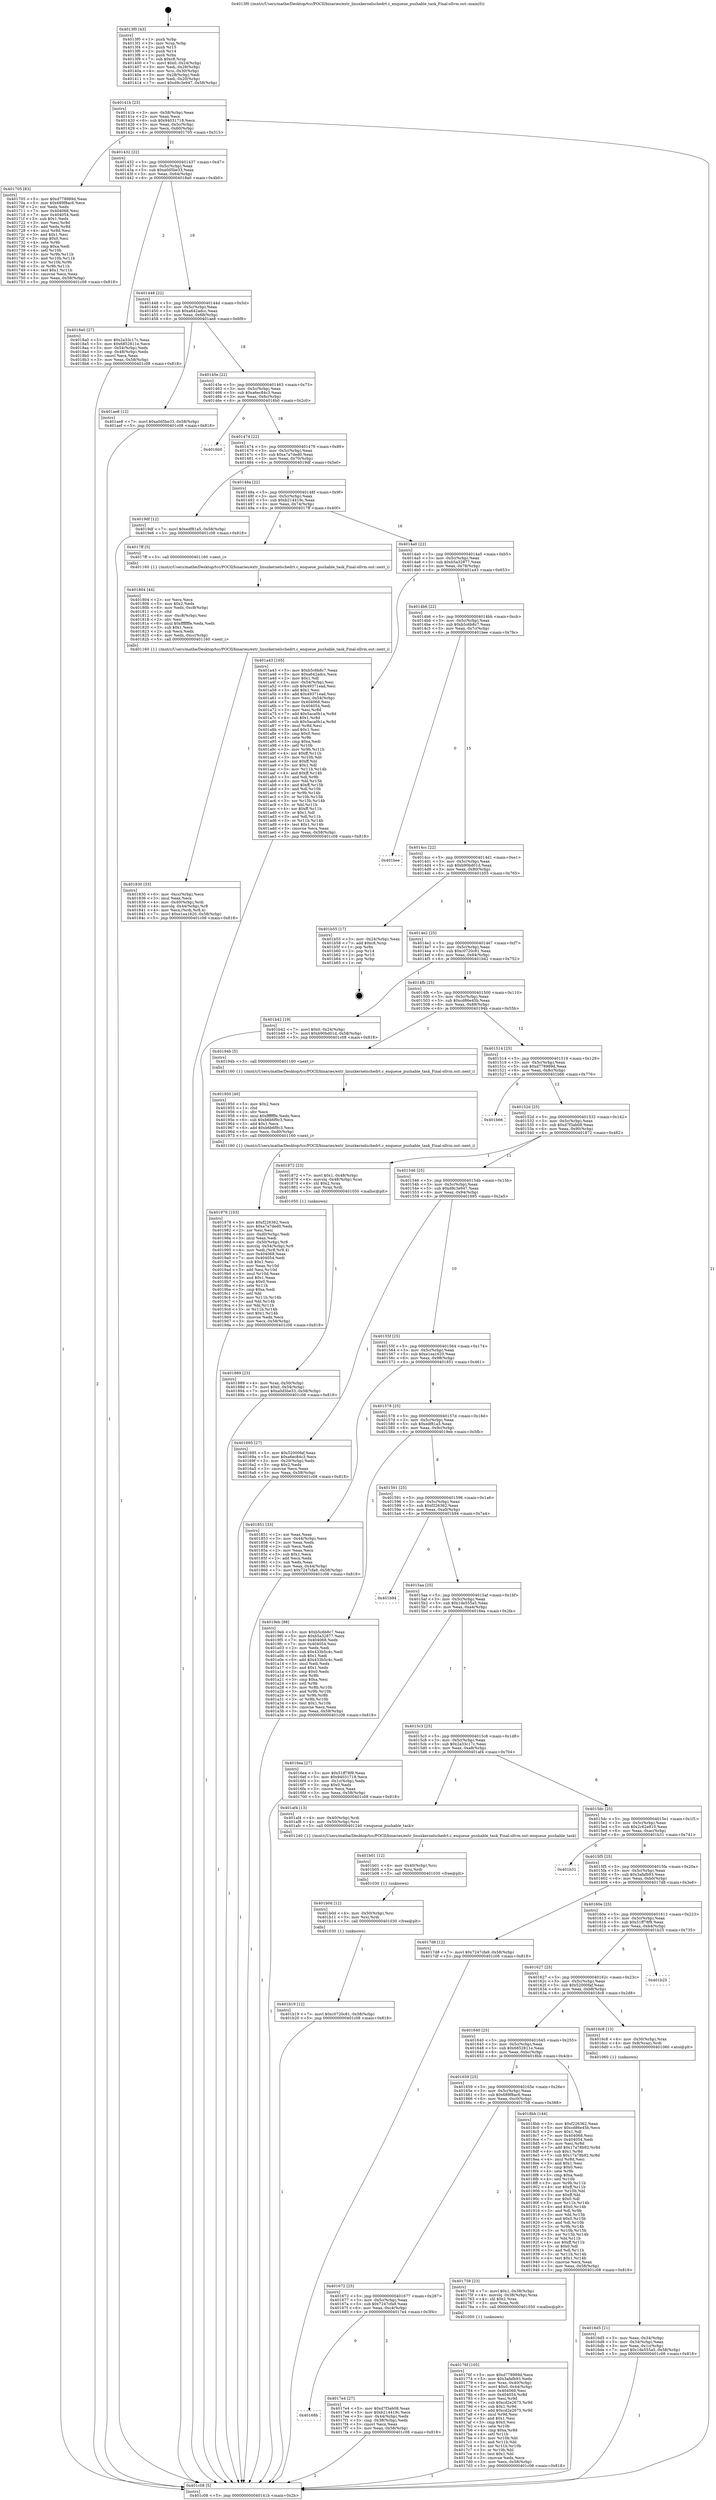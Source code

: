 digraph "0x4013f0" {
  label = "0x4013f0 (/mnt/c/Users/mathe/Desktop/tcc/POCII/binaries/extr_linuxkernelschedrt.c_enqueue_pushable_task_Final-ollvm.out::main(0))"
  labelloc = "t"
  node[shape=record]

  Entry [label="",width=0.3,height=0.3,shape=circle,fillcolor=black,style=filled]
  "0x40141b" [label="{
     0x40141b [23]\l
     | [instrs]\l
     &nbsp;&nbsp;0x40141b \<+3\>: mov -0x58(%rbp),%eax\l
     &nbsp;&nbsp;0x40141e \<+2\>: mov %eax,%ecx\l
     &nbsp;&nbsp;0x401420 \<+6\>: sub $0x94031718,%ecx\l
     &nbsp;&nbsp;0x401426 \<+3\>: mov %eax,-0x5c(%rbp)\l
     &nbsp;&nbsp;0x401429 \<+3\>: mov %ecx,-0x60(%rbp)\l
     &nbsp;&nbsp;0x40142c \<+6\>: je 0000000000401705 \<main+0x315\>\l
  }"]
  "0x401705" [label="{
     0x401705 [83]\l
     | [instrs]\l
     &nbsp;&nbsp;0x401705 \<+5\>: mov $0xd778989d,%eax\l
     &nbsp;&nbsp;0x40170a \<+5\>: mov $0x689f8ac6,%ecx\l
     &nbsp;&nbsp;0x40170f \<+2\>: xor %edx,%edx\l
     &nbsp;&nbsp;0x401711 \<+7\>: mov 0x404068,%esi\l
     &nbsp;&nbsp;0x401718 \<+7\>: mov 0x404054,%edi\l
     &nbsp;&nbsp;0x40171f \<+3\>: sub $0x1,%edx\l
     &nbsp;&nbsp;0x401722 \<+3\>: mov %esi,%r8d\l
     &nbsp;&nbsp;0x401725 \<+3\>: add %edx,%r8d\l
     &nbsp;&nbsp;0x401728 \<+4\>: imul %r8d,%esi\l
     &nbsp;&nbsp;0x40172c \<+3\>: and $0x1,%esi\l
     &nbsp;&nbsp;0x40172f \<+3\>: cmp $0x0,%esi\l
     &nbsp;&nbsp;0x401732 \<+4\>: sete %r9b\l
     &nbsp;&nbsp;0x401736 \<+3\>: cmp $0xa,%edi\l
     &nbsp;&nbsp;0x401739 \<+4\>: setl %r10b\l
     &nbsp;&nbsp;0x40173d \<+3\>: mov %r9b,%r11b\l
     &nbsp;&nbsp;0x401740 \<+3\>: and %r10b,%r11b\l
     &nbsp;&nbsp;0x401743 \<+3\>: xor %r10b,%r9b\l
     &nbsp;&nbsp;0x401746 \<+3\>: or %r9b,%r11b\l
     &nbsp;&nbsp;0x401749 \<+4\>: test $0x1,%r11b\l
     &nbsp;&nbsp;0x40174d \<+3\>: cmovne %ecx,%eax\l
     &nbsp;&nbsp;0x401750 \<+3\>: mov %eax,-0x58(%rbp)\l
     &nbsp;&nbsp;0x401753 \<+5\>: jmp 0000000000401c08 \<main+0x818\>\l
  }"]
  "0x401432" [label="{
     0x401432 [22]\l
     | [instrs]\l
     &nbsp;&nbsp;0x401432 \<+5\>: jmp 0000000000401437 \<main+0x47\>\l
     &nbsp;&nbsp;0x401437 \<+3\>: mov -0x5c(%rbp),%eax\l
     &nbsp;&nbsp;0x40143a \<+5\>: sub $0xa0d5be33,%eax\l
     &nbsp;&nbsp;0x40143f \<+3\>: mov %eax,-0x64(%rbp)\l
     &nbsp;&nbsp;0x401442 \<+6\>: je 00000000004018a0 \<main+0x4b0\>\l
  }"]
  Exit [label="",width=0.3,height=0.3,shape=circle,fillcolor=black,style=filled,peripheries=2]
  "0x4018a0" [label="{
     0x4018a0 [27]\l
     | [instrs]\l
     &nbsp;&nbsp;0x4018a0 \<+5\>: mov $0x2a33c17c,%eax\l
     &nbsp;&nbsp;0x4018a5 \<+5\>: mov $0x6852811e,%ecx\l
     &nbsp;&nbsp;0x4018aa \<+3\>: mov -0x54(%rbp),%edx\l
     &nbsp;&nbsp;0x4018ad \<+3\>: cmp -0x48(%rbp),%edx\l
     &nbsp;&nbsp;0x4018b0 \<+3\>: cmovl %ecx,%eax\l
     &nbsp;&nbsp;0x4018b3 \<+3\>: mov %eax,-0x58(%rbp)\l
     &nbsp;&nbsp;0x4018b6 \<+5\>: jmp 0000000000401c08 \<main+0x818\>\l
  }"]
  "0x401448" [label="{
     0x401448 [22]\l
     | [instrs]\l
     &nbsp;&nbsp;0x401448 \<+5\>: jmp 000000000040144d \<main+0x5d\>\l
     &nbsp;&nbsp;0x40144d \<+3\>: mov -0x5c(%rbp),%eax\l
     &nbsp;&nbsp;0x401450 \<+5\>: sub $0xa642adcc,%eax\l
     &nbsp;&nbsp;0x401455 \<+3\>: mov %eax,-0x68(%rbp)\l
     &nbsp;&nbsp;0x401458 \<+6\>: je 0000000000401ae8 \<main+0x6f8\>\l
  }"]
  "0x401b19" [label="{
     0x401b19 [12]\l
     | [instrs]\l
     &nbsp;&nbsp;0x401b19 \<+7\>: movl $0xc0720c81,-0x58(%rbp)\l
     &nbsp;&nbsp;0x401b20 \<+5\>: jmp 0000000000401c08 \<main+0x818\>\l
  }"]
  "0x401ae8" [label="{
     0x401ae8 [12]\l
     | [instrs]\l
     &nbsp;&nbsp;0x401ae8 \<+7\>: movl $0xa0d5be33,-0x58(%rbp)\l
     &nbsp;&nbsp;0x401aef \<+5\>: jmp 0000000000401c08 \<main+0x818\>\l
  }"]
  "0x40145e" [label="{
     0x40145e [22]\l
     | [instrs]\l
     &nbsp;&nbsp;0x40145e \<+5\>: jmp 0000000000401463 \<main+0x73\>\l
     &nbsp;&nbsp;0x401463 \<+3\>: mov -0x5c(%rbp),%eax\l
     &nbsp;&nbsp;0x401466 \<+5\>: sub $0xa6ec84c3,%eax\l
     &nbsp;&nbsp;0x40146b \<+3\>: mov %eax,-0x6c(%rbp)\l
     &nbsp;&nbsp;0x40146e \<+6\>: je 00000000004016b0 \<main+0x2c0\>\l
  }"]
  "0x401b0d" [label="{
     0x401b0d [12]\l
     | [instrs]\l
     &nbsp;&nbsp;0x401b0d \<+4\>: mov -0x50(%rbp),%rsi\l
     &nbsp;&nbsp;0x401b11 \<+3\>: mov %rsi,%rdi\l
     &nbsp;&nbsp;0x401b14 \<+5\>: call 0000000000401030 \<free@plt\>\l
     | [calls]\l
     &nbsp;&nbsp;0x401030 \{1\} (unknown)\l
  }"]
  "0x4016b0" [label="{
     0x4016b0\l
  }", style=dashed]
  "0x401474" [label="{
     0x401474 [22]\l
     | [instrs]\l
     &nbsp;&nbsp;0x401474 \<+5\>: jmp 0000000000401479 \<main+0x89\>\l
     &nbsp;&nbsp;0x401479 \<+3\>: mov -0x5c(%rbp),%eax\l
     &nbsp;&nbsp;0x40147c \<+5\>: sub $0xa7a7ded0,%eax\l
     &nbsp;&nbsp;0x401481 \<+3\>: mov %eax,-0x70(%rbp)\l
     &nbsp;&nbsp;0x401484 \<+6\>: je 00000000004019df \<main+0x5ef\>\l
  }"]
  "0x401b01" [label="{
     0x401b01 [12]\l
     | [instrs]\l
     &nbsp;&nbsp;0x401b01 \<+4\>: mov -0x40(%rbp),%rsi\l
     &nbsp;&nbsp;0x401b05 \<+3\>: mov %rsi,%rdi\l
     &nbsp;&nbsp;0x401b08 \<+5\>: call 0000000000401030 \<free@plt\>\l
     | [calls]\l
     &nbsp;&nbsp;0x401030 \{1\} (unknown)\l
  }"]
  "0x4019df" [label="{
     0x4019df [12]\l
     | [instrs]\l
     &nbsp;&nbsp;0x4019df \<+7\>: movl $0xedf81a5,-0x58(%rbp)\l
     &nbsp;&nbsp;0x4019e6 \<+5\>: jmp 0000000000401c08 \<main+0x818\>\l
  }"]
  "0x40148a" [label="{
     0x40148a [22]\l
     | [instrs]\l
     &nbsp;&nbsp;0x40148a \<+5\>: jmp 000000000040148f \<main+0x9f\>\l
     &nbsp;&nbsp;0x40148f \<+3\>: mov -0x5c(%rbp),%eax\l
     &nbsp;&nbsp;0x401492 \<+5\>: sub $0xb214419c,%eax\l
     &nbsp;&nbsp;0x401497 \<+3\>: mov %eax,-0x74(%rbp)\l
     &nbsp;&nbsp;0x40149a \<+6\>: je 00000000004017ff \<main+0x40f\>\l
  }"]
  "0x401978" [label="{
     0x401978 [103]\l
     | [instrs]\l
     &nbsp;&nbsp;0x401978 \<+5\>: mov $0xf226362,%ecx\l
     &nbsp;&nbsp;0x40197d \<+5\>: mov $0xa7a7ded0,%edx\l
     &nbsp;&nbsp;0x401982 \<+2\>: xor %esi,%esi\l
     &nbsp;&nbsp;0x401984 \<+6\>: mov -0xd0(%rbp),%edi\l
     &nbsp;&nbsp;0x40198a \<+3\>: imul %eax,%edi\l
     &nbsp;&nbsp;0x40198d \<+4\>: mov -0x50(%rbp),%r8\l
     &nbsp;&nbsp;0x401991 \<+4\>: movslq -0x54(%rbp),%r9\l
     &nbsp;&nbsp;0x401995 \<+4\>: mov %edi,(%r8,%r9,4)\l
     &nbsp;&nbsp;0x401999 \<+7\>: mov 0x404068,%eax\l
     &nbsp;&nbsp;0x4019a0 \<+7\>: mov 0x404054,%edi\l
     &nbsp;&nbsp;0x4019a7 \<+3\>: sub $0x1,%esi\l
     &nbsp;&nbsp;0x4019aa \<+3\>: mov %eax,%r10d\l
     &nbsp;&nbsp;0x4019ad \<+3\>: add %esi,%r10d\l
     &nbsp;&nbsp;0x4019b0 \<+4\>: imul %r10d,%eax\l
     &nbsp;&nbsp;0x4019b4 \<+3\>: and $0x1,%eax\l
     &nbsp;&nbsp;0x4019b7 \<+3\>: cmp $0x0,%eax\l
     &nbsp;&nbsp;0x4019ba \<+4\>: sete %r11b\l
     &nbsp;&nbsp;0x4019be \<+3\>: cmp $0xa,%edi\l
     &nbsp;&nbsp;0x4019c1 \<+3\>: setl %bl\l
     &nbsp;&nbsp;0x4019c4 \<+3\>: mov %r11b,%r14b\l
     &nbsp;&nbsp;0x4019c7 \<+3\>: and %bl,%r14b\l
     &nbsp;&nbsp;0x4019ca \<+3\>: xor %bl,%r11b\l
     &nbsp;&nbsp;0x4019cd \<+3\>: or %r11b,%r14b\l
     &nbsp;&nbsp;0x4019d0 \<+4\>: test $0x1,%r14b\l
     &nbsp;&nbsp;0x4019d4 \<+3\>: cmovne %edx,%ecx\l
     &nbsp;&nbsp;0x4019d7 \<+3\>: mov %ecx,-0x58(%rbp)\l
     &nbsp;&nbsp;0x4019da \<+5\>: jmp 0000000000401c08 \<main+0x818\>\l
  }"]
  "0x4017ff" [label="{
     0x4017ff [5]\l
     | [instrs]\l
     &nbsp;&nbsp;0x4017ff \<+5\>: call 0000000000401160 \<next_i\>\l
     | [calls]\l
     &nbsp;&nbsp;0x401160 \{1\} (/mnt/c/Users/mathe/Desktop/tcc/POCII/binaries/extr_linuxkernelschedrt.c_enqueue_pushable_task_Final-ollvm.out::next_i)\l
  }"]
  "0x4014a0" [label="{
     0x4014a0 [22]\l
     | [instrs]\l
     &nbsp;&nbsp;0x4014a0 \<+5\>: jmp 00000000004014a5 \<main+0xb5\>\l
     &nbsp;&nbsp;0x4014a5 \<+3\>: mov -0x5c(%rbp),%eax\l
     &nbsp;&nbsp;0x4014a8 \<+5\>: sub $0xb5a32877,%eax\l
     &nbsp;&nbsp;0x4014ad \<+3\>: mov %eax,-0x78(%rbp)\l
     &nbsp;&nbsp;0x4014b0 \<+6\>: je 0000000000401a43 \<main+0x653\>\l
  }"]
  "0x401950" [label="{
     0x401950 [40]\l
     | [instrs]\l
     &nbsp;&nbsp;0x401950 \<+5\>: mov $0x2,%ecx\l
     &nbsp;&nbsp;0x401955 \<+1\>: cltd\l
     &nbsp;&nbsp;0x401956 \<+2\>: idiv %ecx\l
     &nbsp;&nbsp;0x401958 \<+6\>: imul $0xfffffffe,%edx,%ecx\l
     &nbsp;&nbsp;0x40195e \<+6\>: sub $0xb6b6f9c3,%ecx\l
     &nbsp;&nbsp;0x401964 \<+3\>: add $0x1,%ecx\l
     &nbsp;&nbsp;0x401967 \<+6\>: add $0xb6b6f9c3,%ecx\l
     &nbsp;&nbsp;0x40196d \<+6\>: mov %ecx,-0xd0(%rbp)\l
     &nbsp;&nbsp;0x401973 \<+5\>: call 0000000000401160 \<next_i\>\l
     | [calls]\l
     &nbsp;&nbsp;0x401160 \{1\} (/mnt/c/Users/mathe/Desktop/tcc/POCII/binaries/extr_linuxkernelschedrt.c_enqueue_pushable_task_Final-ollvm.out::next_i)\l
  }"]
  "0x401a43" [label="{
     0x401a43 [165]\l
     | [instrs]\l
     &nbsp;&nbsp;0x401a43 \<+5\>: mov $0xb5c6b8c7,%eax\l
     &nbsp;&nbsp;0x401a48 \<+5\>: mov $0xa642adcc,%ecx\l
     &nbsp;&nbsp;0x401a4d \<+2\>: mov $0x1,%dl\l
     &nbsp;&nbsp;0x401a4f \<+3\>: mov -0x54(%rbp),%esi\l
     &nbsp;&nbsp;0x401a52 \<+6\>: sub $0x49371ead,%esi\l
     &nbsp;&nbsp;0x401a58 \<+3\>: add $0x1,%esi\l
     &nbsp;&nbsp;0x401a5b \<+6\>: add $0x49371ead,%esi\l
     &nbsp;&nbsp;0x401a61 \<+3\>: mov %esi,-0x54(%rbp)\l
     &nbsp;&nbsp;0x401a64 \<+7\>: mov 0x404068,%esi\l
     &nbsp;&nbsp;0x401a6b \<+7\>: mov 0x404054,%edi\l
     &nbsp;&nbsp;0x401a72 \<+3\>: mov %esi,%r8d\l
     &nbsp;&nbsp;0x401a75 \<+7\>: add $0x5aca0b1a,%r8d\l
     &nbsp;&nbsp;0x401a7c \<+4\>: sub $0x1,%r8d\l
     &nbsp;&nbsp;0x401a80 \<+7\>: sub $0x5aca0b1a,%r8d\l
     &nbsp;&nbsp;0x401a87 \<+4\>: imul %r8d,%esi\l
     &nbsp;&nbsp;0x401a8b \<+3\>: and $0x1,%esi\l
     &nbsp;&nbsp;0x401a8e \<+3\>: cmp $0x0,%esi\l
     &nbsp;&nbsp;0x401a91 \<+4\>: sete %r9b\l
     &nbsp;&nbsp;0x401a95 \<+3\>: cmp $0xa,%edi\l
     &nbsp;&nbsp;0x401a98 \<+4\>: setl %r10b\l
     &nbsp;&nbsp;0x401a9c \<+3\>: mov %r9b,%r11b\l
     &nbsp;&nbsp;0x401a9f \<+4\>: xor $0xff,%r11b\l
     &nbsp;&nbsp;0x401aa3 \<+3\>: mov %r10b,%bl\l
     &nbsp;&nbsp;0x401aa6 \<+3\>: xor $0xff,%bl\l
     &nbsp;&nbsp;0x401aa9 \<+3\>: xor $0x1,%dl\l
     &nbsp;&nbsp;0x401aac \<+3\>: mov %r11b,%r14b\l
     &nbsp;&nbsp;0x401aaf \<+4\>: and $0xff,%r14b\l
     &nbsp;&nbsp;0x401ab3 \<+3\>: and %dl,%r9b\l
     &nbsp;&nbsp;0x401ab6 \<+3\>: mov %bl,%r15b\l
     &nbsp;&nbsp;0x401ab9 \<+4\>: and $0xff,%r15b\l
     &nbsp;&nbsp;0x401abd \<+3\>: and %dl,%r10b\l
     &nbsp;&nbsp;0x401ac0 \<+3\>: or %r9b,%r14b\l
     &nbsp;&nbsp;0x401ac3 \<+3\>: or %r10b,%r15b\l
     &nbsp;&nbsp;0x401ac6 \<+3\>: xor %r15b,%r14b\l
     &nbsp;&nbsp;0x401ac9 \<+3\>: or %bl,%r11b\l
     &nbsp;&nbsp;0x401acc \<+4\>: xor $0xff,%r11b\l
     &nbsp;&nbsp;0x401ad0 \<+3\>: or $0x1,%dl\l
     &nbsp;&nbsp;0x401ad3 \<+3\>: and %dl,%r11b\l
     &nbsp;&nbsp;0x401ad6 \<+3\>: or %r11b,%r14b\l
     &nbsp;&nbsp;0x401ad9 \<+4\>: test $0x1,%r14b\l
     &nbsp;&nbsp;0x401add \<+3\>: cmovne %ecx,%eax\l
     &nbsp;&nbsp;0x401ae0 \<+3\>: mov %eax,-0x58(%rbp)\l
     &nbsp;&nbsp;0x401ae3 \<+5\>: jmp 0000000000401c08 \<main+0x818\>\l
  }"]
  "0x4014b6" [label="{
     0x4014b6 [22]\l
     | [instrs]\l
     &nbsp;&nbsp;0x4014b6 \<+5\>: jmp 00000000004014bb \<main+0xcb\>\l
     &nbsp;&nbsp;0x4014bb \<+3\>: mov -0x5c(%rbp),%eax\l
     &nbsp;&nbsp;0x4014be \<+5\>: sub $0xb5c6b8c7,%eax\l
     &nbsp;&nbsp;0x4014c3 \<+3\>: mov %eax,-0x7c(%rbp)\l
     &nbsp;&nbsp;0x4014c6 \<+6\>: je 0000000000401bee \<main+0x7fe\>\l
  }"]
  "0x401889" [label="{
     0x401889 [23]\l
     | [instrs]\l
     &nbsp;&nbsp;0x401889 \<+4\>: mov %rax,-0x50(%rbp)\l
     &nbsp;&nbsp;0x40188d \<+7\>: movl $0x0,-0x54(%rbp)\l
     &nbsp;&nbsp;0x401894 \<+7\>: movl $0xa0d5be33,-0x58(%rbp)\l
     &nbsp;&nbsp;0x40189b \<+5\>: jmp 0000000000401c08 \<main+0x818\>\l
  }"]
  "0x401bee" [label="{
     0x401bee\l
  }", style=dashed]
  "0x4014cc" [label="{
     0x4014cc [22]\l
     | [instrs]\l
     &nbsp;&nbsp;0x4014cc \<+5\>: jmp 00000000004014d1 \<main+0xe1\>\l
     &nbsp;&nbsp;0x4014d1 \<+3\>: mov -0x5c(%rbp),%eax\l
     &nbsp;&nbsp;0x4014d4 \<+5\>: sub $0xb90bd01d,%eax\l
     &nbsp;&nbsp;0x4014d9 \<+3\>: mov %eax,-0x80(%rbp)\l
     &nbsp;&nbsp;0x4014dc \<+6\>: je 0000000000401b55 \<main+0x765\>\l
  }"]
  "0x401830" [label="{
     0x401830 [33]\l
     | [instrs]\l
     &nbsp;&nbsp;0x401830 \<+6\>: mov -0xcc(%rbp),%ecx\l
     &nbsp;&nbsp;0x401836 \<+3\>: imul %eax,%ecx\l
     &nbsp;&nbsp;0x401839 \<+4\>: mov -0x40(%rbp),%rdi\l
     &nbsp;&nbsp;0x40183d \<+4\>: movslq -0x44(%rbp),%r8\l
     &nbsp;&nbsp;0x401841 \<+4\>: mov %ecx,(%rdi,%r8,4)\l
     &nbsp;&nbsp;0x401845 \<+7\>: movl $0xe1ea1620,-0x58(%rbp)\l
     &nbsp;&nbsp;0x40184c \<+5\>: jmp 0000000000401c08 \<main+0x818\>\l
  }"]
  "0x401b55" [label="{
     0x401b55 [17]\l
     | [instrs]\l
     &nbsp;&nbsp;0x401b55 \<+3\>: mov -0x24(%rbp),%eax\l
     &nbsp;&nbsp;0x401b58 \<+7\>: add $0xc8,%rsp\l
     &nbsp;&nbsp;0x401b5f \<+1\>: pop %rbx\l
     &nbsp;&nbsp;0x401b60 \<+2\>: pop %r14\l
     &nbsp;&nbsp;0x401b62 \<+2\>: pop %r15\l
     &nbsp;&nbsp;0x401b64 \<+1\>: pop %rbp\l
     &nbsp;&nbsp;0x401b65 \<+1\>: ret\l
  }"]
  "0x4014e2" [label="{
     0x4014e2 [25]\l
     | [instrs]\l
     &nbsp;&nbsp;0x4014e2 \<+5\>: jmp 00000000004014e7 \<main+0xf7\>\l
     &nbsp;&nbsp;0x4014e7 \<+3\>: mov -0x5c(%rbp),%eax\l
     &nbsp;&nbsp;0x4014ea \<+5\>: sub $0xc0720c81,%eax\l
     &nbsp;&nbsp;0x4014ef \<+6\>: mov %eax,-0x84(%rbp)\l
     &nbsp;&nbsp;0x4014f5 \<+6\>: je 0000000000401b42 \<main+0x752\>\l
  }"]
  "0x401804" [label="{
     0x401804 [44]\l
     | [instrs]\l
     &nbsp;&nbsp;0x401804 \<+2\>: xor %ecx,%ecx\l
     &nbsp;&nbsp;0x401806 \<+5\>: mov $0x2,%edx\l
     &nbsp;&nbsp;0x40180b \<+6\>: mov %edx,-0xc8(%rbp)\l
     &nbsp;&nbsp;0x401811 \<+1\>: cltd\l
     &nbsp;&nbsp;0x401812 \<+6\>: mov -0xc8(%rbp),%esi\l
     &nbsp;&nbsp;0x401818 \<+2\>: idiv %esi\l
     &nbsp;&nbsp;0x40181a \<+6\>: imul $0xfffffffe,%edx,%edx\l
     &nbsp;&nbsp;0x401820 \<+3\>: sub $0x1,%ecx\l
     &nbsp;&nbsp;0x401823 \<+2\>: sub %ecx,%edx\l
     &nbsp;&nbsp;0x401825 \<+6\>: mov %edx,-0xcc(%rbp)\l
     &nbsp;&nbsp;0x40182b \<+5\>: call 0000000000401160 \<next_i\>\l
     | [calls]\l
     &nbsp;&nbsp;0x401160 \{1\} (/mnt/c/Users/mathe/Desktop/tcc/POCII/binaries/extr_linuxkernelschedrt.c_enqueue_pushable_task_Final-ollvm.out::next_i)\l
  }"]
  "0x401b42" [label="{
     0x401b42 [19]\l
     | [instrs]\l
     &nbsp;&nbsp;0x401b42 \<+7\>: movl $0x0,-0x24(%rbp)\l
     &nbsp;&nbsp;0x401b49 \<+7\>: movl $0xb90bd01d,-0x58(%rbp)\l
     &nbsp;&nbsp;0x401b50 \<+5\>: jmp 0000000000401c08 \<main+0x818\>\l
  }"]
  "0x4014fb" [label="{
     0x4014fb [25]\l
     | [instrs]\l
     &nbsp;&nbsp;0x4014fb \<+5\>: jmp 0000000000401500 \<main+0x110\>\l
     &nbsp;&nbsp;0x401500 \<+3\>: mov -0x5c(%rbp),%eax\l
     &nbsp;&nbsp;0x401503 \<+5\>: sub $0xcd86e45b,%eax\l
     &nbsp;&nbsp;0x401508 \<+6\>: mov %eax,-0x88(%rbp)\l
     &nbsp;&nbsp;0x40150e \<+6\>: je 000000000040194b \<main+0x55b\>\l
  }"]
  "0x40168b" [label="{
     0x40168b\l
  }", style=dashed]
  "0x40194b" [label="{
     0x40194b [5]\l
     | [instrs]\l
     &nbsp;&nbsp;0x40194b \<+5\>: call 0000000000401160 \<next_i\>\l
     | [calls]\l
     &nbsp;&nbsp;0x401160 \{1\} (/mnt/c/Users/mathe/Desktop/tcc/POCII/binaries/extr_linuxkernelschedrt.c_enqueue_pushable_task_Final-ollvm.out::next_i)\l
  }"]
  "0x401514" [label="{
     0x401514 [25]\l
     | [instrs]\l
     &nbsp;&nbsp;0x401514 \<+5\>: jmp 0000000000401519 \<main+0x129\>\l
     &nbsp;&nbsp;0x401519 \<+3\>: mov -0x5c(%rbp),%eax\l
     &nbsp;&nbsp;0x40151c \<+5\>: sub $0xd778989d,%eax\l
     &nbsp;&nbsp;0x401521 \<+6\>: mov %eax,-0x8c(%rbp)\l
     &nbsp;&nbsp;0x401527 \<+6\>: je 0000000000401b66 \<main+0x776\>\l
  }"]
  "0x4017e4" [label="{
     0x4017e4 [27]\l
     | [instrs]\l
     &nbsp;&nbsp;0x4017e4 \<+5\>: mov $0xd7f3ab08,%eax\l
     &nbsp;&nbsp;0x4017e9 \<+5\>: mov $0xb214419c,%ecx\l
     &nbsp;&nbsp;0x4017ee \<+3\>: mov -0x44(%rbp),%edx\l
     &nbsp;&nbsp;0x4017f1 \<+3\>: cmp -0x38(%rbp),%edx\l
     &nbsp;&nbsp;0x4017f4 \<+3\>: cmovl %ecx,%eax\l
     &nbsp;&nbsp;0x4017f7 \<+3\>: mov %eax,-0x58(%rbp)\l
     &nbsp;&nbsp;0x4017fa \<+5\>: jmp 0000000000401c08 \<main+0x818\>\l
  }"]
  "0x401b66" [label="{
     0x401b66\l
  }", style=dashed]
  "0x40152d" [label="{
     0x40152d [25]\l
     | [instrs]\l
     &nbsp;&nbsp;0x40152d \<+5\>: jmp 0000000000401532 \<main+0x142\>\l
     &nbsp;&nbsp;0x401532 \<+3\>: mov -0x5c(%rbp),%eax\l
     &nbsp;&nbsp;0x401535 \<+5\>: sub $0xd7f3ab08,%eax\l
     &nbsp;&nbsp;0x40153a \<+6\>: mov %eax,-0x90(%rbp)\l
     &nbsp;&nbsp;0x401540 \<+6\>: je 0000000000401872 \<main+0x482\>\l
  }"]
  "0x40176f" [label="{
     0x40176f [105]\l
     | [instrs]\l
     &nbsp;&nbsp;0x40176f \<+5\>: mov $0xd778989d,%ecx\l
     &nbsp;&nbsp;0x401774 \<+5\>: mov $0x3afafb93,%edx\l
     &nbsp;&nbsp;0x401779 \<+4\>: mov %rax,-0x40(%rbp)\l
     &nbsp;&nbsp;0x40177d \<+7\>: movl $0x0,-0x44(%rbp)\l
     &nbsp;&nbsp;0x401784 \<+7\>: mov 0x404068,%esi\l
     &nbsp;&nbsp;0x40178b \<+8\>: mov 0x404054,%r8d\l
     &nbsp;&nbsp;0x401793 \<+3\>: mov %esi,%r9d\l
     &nbsp;&nbsp;0x401796 \<+7\>: sub $0xcd2e2675,%r9d\l
     &nbsp;&nbsp;0x40179d \<+4\>: sub $0x1,%r9d\l
     &nbsp;&nbsp;0x4017a1 \<+7\>: add $0xcd2e2675,%r9d\l
     &nbsp;&nbsp;0x4017a8 \<+4\>: imul %r9d,%esi\l
     &nbsp;&nbsp;0x4017ac \<+3\>: and $0x1,%esi\l
     &nbsp;&nbsp;0x4017af \<+3\>: cmp $0x0,%esi\l
     &nbsp;&nbsp;0x4017b2 \<+4\>: sete %r10b\l
     &nbsp;&nbsp;0x4017b6 \<+4\>: cmp $0xa,%r8d\l
     &nbsp;&nbsp;0x4017ba \<+4\>: setl %r11b\l
     &nbsp;&nbsp;0x4017be \<+3\>: mov %r10b,%bl\l
     &nbsp;&nbsp;0x4017c1 \<+3\>: and %r11b,%bl\l
     &nbsp;&nbsp;0x4017c4 \<+3\>: xor %r11b,%r10b\l
     &nbsp;&nbsp;0x4017c7 \<+3\>: or %r10b,%bl\l
     &nbsp;&nbsp;0x4017ca \<+3\>: test $0x1,%bl\l
     &nbsp;&nbsp;0x4017cd \<+3\>: cmovne %edx,%ecx\l
     &nbsp;&nbsp;0x4017d0 \<+3\>: mov %ecx,-0x58(%rbp)\l
     &nbsp;&nbsp;0x4017d3 \<+5\>: jmp 0000000000401c08 \<main+0x818\>\l
  }"]
  "0x401872" [label="{
     0x401872 [23]\l
     | [instrs]\l
     &nbsp;&nbsp;0x401872 \<+7\>: movl $0x1,-0x48(%rbp)\l
     &nbsp;&nbsp;0x401879 \<+4\>: movslq -0x48(%rbp),%rax\l
     &nbsp;&nbsp;0x40187d \<+4\>: shl $0x2,%rax\l
     &nbsp;&nbsp;0x401881 \<+3\>: mov %rax,%rdi\l
     &nbsp;&nbsp;0x401884 \<+5\>: call 0000000000401050 \<malloc@plt\>\l
     | [calls]\l
     &nbsp;&nbsp;0x401050 \{1\} (unknown)\l
  }"]
  "0x401546" [label="{
     0x401546 [25]\l
     | [instrs]\l
     &nbsp;&nbsp;0x401546 \<+5\>: jmp 000000000040154b \<main+0x15b\>\l
     &nbsp;&nbsp;0x40154b \<+3\>: mov -0x5c(%rbp),%eax\l
     &nbsp;&nbsp;0x40154e \<+5\>: sub $0xd9c3e947,%eax\l
     &nbsp;&nbsp;0x401553 \<+6\>: mov %eax,-0x94(%rbp)\l
     &nbsp;&nbsp;0x401559 \<+6\>: je 0000000000401695 \<main+0x2a5\>\l
  }"]
  "0x401672" [label="{
     0x401672 [25]\l
     | [instrs]\l
     &nbsp;&nbsp;0x401672 \<+5\>: jmp 0000000000401677 \<main+0x287\>\l
     &nbsp;&nbsp;0x401677 \<+3\>: mov -0x5c(%rbp),%eax\l
     &nbsp;&nbsp;0x40167a \<+5\>: sub $0x7247cfa9,%eax\l
     &nbsp;&nbsp;0x40167f \<+6\>: mov %eax,-0xc4(%rbp)\l
     &nbsp;&nbsp;0x401685 \<+6\>: je 00000000004017e4 \<main+0x3f4\>\l
  }"]
  "0x401695" [label="{
     0x401695 [27]\l
     | [instrs]\l
     &nbsp;&nbsp;0x401695 \<+5\>: mov $0x52000faf,%eax\l
     &nbsp;&nbsp;0x40169a \<+5\>: mov $0xa6ec84c3,%ecx\l
     &nbsp;&nbsp;0x40169f \<+3\>: mov -0x20(%rbp),%edx\l
     &nbsp;&nbsp;0x4016a2 \<+3\>: cmp $0x2,%edx\l
     &nbsp;&nbsp;0x4016a5 \<+3\>: cmovne %ecx,%eax\l
     &nbsp;&nbsp;0x4016a8 \<+3\>: mov %eax,-0x58(%rbp)\l
     &nbsp;&nbsp;0x4016ab \<+5\>: jmp 0000000000401c08 \<main+0x818\>\l
  }"]
  "0x40155f" [label="{
     0x40155f [25]\l
     | [instrs]\l
     &nbsp;&nbsp;0x40155f \<+5\>: jmp 0000000000401564 \<main+0x174\>\l
     &nbsp;&nbsp;0x401564 \<+3\>: mov -0x5c(%rbp),%eax\l
     &nbsp;&nbsp;0x401567 \<+5\>: sub $0xe1ea1620,%eax\l
     &nbsp;&nbsp;0x40156c \<+6\>: mov %eax,-0x98(%rbp)\l
     &nbsp;&nbsp;0x401572 \<+6\>: je 0000000000401851 \<main+0x461\>\l
  }"]
  "0x401c08" [label="{
     0x401c08 [5]\l
     | [instrs]\l
     &nbsp;&nbsp;0x401c08 \<+5\>: jmp 000000000040141b \<main+0x2b\>\l
  }"]
  "0x4013f0" [label="{
     0x4013f0 [43]\l
     | [instrs]\l
     &nbsp;&nbsp;0x4013f0 \<+1\>: push %rbp\l
     &nbsp;&nbsp;0x4013f1 \<+3\>: mov %rsp,%rbp\l
     &nbsp;&nbsp;0x4013f4 \<+2\>: push %r15\l
     &nbsp;&nbsp;0x4013f6 \<+2\>: push %r14\l
     &nbsp;&nbsp;0x4013f8 \<+1\>: push %rbx\l
     &nbsp;&nbsp;0x4013f9 \<+7\>: sub $0xc8,%rsp\l
     &nbsp;&nbsp;0x401400 \<+7\>: movl $0x0,-0x24(%rbp)\l
     &nbsp;&nbsp;0x401407 \<+3\>: mov %edi,-0x28(%rbp)\l
     &nbsp;&nbsp;0x40140a \<+4\>: mov %rsi,-0x30(%rbp)\l
     &nbsp;&nbsp;0x40140e \<+3\>: mov -0x28(%rbp),%edi\l
     &nbsp;&nbsp;0x401411 \<+3\>: mov %edi,-0x20(%rbp)\l
     &nbsp;&nbsp;0x401414 \<+7\>: movl $0xd9c3e947,-0x58(%rbp)\l
  }"]
  "0x401758" [label="{
     0x401758 [23]\l
     | [instrs]\l
     &nbsp;&nbsp;0x401758 \<+7\>: movl $0x1,-0x38(%rbp)\l
     &nbsp;&nbsp;0x40175f \<+4\>: movslq -0x38(%rbp),%rax\l
     &nbsp;&nbsp;0x401763 \<+4\>: shl $0x2,%rax\l
     &nbsp;&nbsp;0x401767 \<+3\>: mov %rax,%rdi\l
     &nbsp;&nbsp;0x40176a \<+5\>: call 0000000000401050 \<malloc@plt\>\l
     | [calls]\l
     &nbsp;&nbsp;0x401050 \{1\} (unknown)\l
  }"]
  "0x401851" [label="{
     0x401851 [33]\l
     | [instrs]\l
     &nbsp;&nbsp;0x401851 \<+2\>: xor %eax,%eax\l
     &nbsp;&nbsp;0x401853 \<+3\>: mov -0x44(%rbp),%ecx\l
     &nbsp;&nbsp;0x401856 \<+2\>: mov %eax,%edx\l
     &nbsp;&nbsp;0x401858 \<+2\>: sub %ecx,%edx\l
     &nbsp;&nbsp;0x40185a \<+2\>: mov %eax,%ecx\l
     &nbsp;&nbsp;0x40185c \<+3\>: sub $0x1,%ecx\l
     &nbsp;&nbsp;0x40185f \<+2\>: add %ecx,%edx\l
     &nbsp;&nbsp;0x401861 \<+2\>: sub %edx,%eax\l
     &nbsp;&nbsp;0x401863 \<+3\>: mov %eax,-0x44(%rbp)\l
     &nbsp;&nbsp;0x401866 \<+7\>: movl $0x7247cfa9,-0x58(%rbp)\l
     &nbsp;&nbsp;0x40186d \<+5\>: jmp 0000000000401c08 \<main+0x818\>\l
  }"]
  "0x401578" [label="{
     0x401578 [25]\l
     | [instrs]\l
     &nbsp;&nbsp;0x401578 \<+5\>: jmp 000000000040157d \<main+0x18d\>\l
     &nbsp;&nbsp;0x40157d \<+3\>: mov -0x5c(%rbp),%eax\l
     &nbsp;&nbsp;0x401580 \<+5\>: sub $0xedf81a5,%eax\l
     &nbsp;&nbsp;0x401585 \<+6\>: mov %eax,-0x9c(%rbp)\l
     &nbsp;&nbsp;0x40158b \<+6\>: je 00000000004019eb \<main+0x5fb\>\l
  }"]
  "0x401659" [label="{
     0x401659 [25]\l
     | [instrs]\l
     &nbsp;&nbsp;0x401659 \<+5\>: jmp 000000000040165e \<main+0x26e\>\l
     &nbsp;&nbsp;0x40165e \<+3\>: mov -0x5c(%rbp),%eax\l
     &nbsp;&nbsp;0x401661 \<+5\>: sub $0x689f8ac6,%eax\l
     &nbsp;&nbsp;0x401666 \<+6\>: mov %eax,-0xc0(%rbp)\l
     &nbsp;&nbsp;0x40166c \<+6\>: je 0000000000401758 \<main+0x368\>\l
  }"]
  "0x4019eb" [label="{
     0x4019eb [88]\l
     | [instrs]\l
     &nbsp;&nbsp;0x4019eb \<+5\>: mov $0xb5c6b8c7,%eax\l
     &nbsp;&nbsp;0x4019f0 \<+5\>: mov $0xb5a32877,%ecx\l
     &nbsp;&nbsp;0x4019f5 \<+7\>: mov 0x404068,%edx\l
     &nbsp;&nbsp;0x4019fc \<+7\>: mov 0x404054,%esi\l
     &nbsp;&nbsp;0x401a03 \<+2\>: mov %edx,%edi\l
     &nbsp;&nbsp;0x401a05 \<+6\>: sub $0x433b5c4c,%edi\l
     &nbsp;&nbsp;0x401a0b \<+3\>: sub $0x1,%edi\l
     &nbsp;&nbsp;0x401a0e \<+6\>: add $0x433b5c4c,%edi\l
     &nbsp;&nbsp;0x401a14 \<+3\>: imul %edi,%edx\l
     &nbsp;&nbsp;0x401a17 \<+3\>: and $0x1,%edx\l
     &nbsp;&nbsp;0x401a1a \<+3\>: cmp $0x0,%edx\l
     &nbsp;&nbsp;0x401a1d \<+4\>: sete %r8b\l
     &nbsp;&nbsp;0x401a21 \<+3\>: cmp $0xa,%esi\l
     &nbsp;&nbsp;0x401a24 \<+4\>: setl %r9b\l
     &nbsp;&nbsp;0x401a28 \<+3\>: mov %r8b,%r10b\l
     &nbsp;&nbsp;0x401a2b \<+3\>: and %r9b,%r10b\l
     &nbsp;&nbsp;0x401a2e \<+3\>: xor %r9b,%r8b\l
     &nbsp;&nbsp;0x401a31 \<+3\>: or %r8b,%r10b\l
     &nbsp;&nbsp;0x401a34 \<+4\>: test $0x1,%r10b\l
     &nbsp;&nbsp;0x401a38 \<+3\>: cmovne %ecx,%eax\l
     &nbsp;&nbsp;0x401a3b \<+3\>: mov %eax,-0x58(%rbp)\l
     &nbsp;&nbsp;0x401a3e \<+5\>: jmp 0000000000401c08 \<main+0x818\>\l
  }"]
  "0x401591" [label="{
     0x401591 [25]\l
     | [instrs]\l
     &nbsp;&nbsp;0x401591 \<+5\>: jmp 0000000000401596 \<main+0x1a6\>\l
     &nbsp;&nbsp;0x401596 \<+3\>: mov -0x5c(%rbp),%eax\l
     &nbsp;&nbsp;0x401599 \<+5\>: sub $0xf226362,%eax\l
     &nbsp;&nbsp;0x40159e \<+6\>: mov %eax,-0xa0(%rbp)\l
     &nbsp;&nbsp;0x4015a4 \<+6\>: je 0000000000401b94 \<main+0x7a4\>\l
  }"]
  "0x4018bb" [label="{
     0x4018bb [144]\l
     | [instrs]\l
     &nbsp;&nbsp;0x4018bb \<+5\>: mov $0xf226362,%eax\l
     &nbsp;&nbsp;0x4018c0 \<+5\>: mov $0xcd86e45b,%ecx\l
     &nbsp;&nbsp;0x4018c5 \<+2\>: mov $0x1,%dl\l
     &nbsp;&nbsp;0x4018c7 \<+7\>: mov 0x404068,%esi\l
     &nbsp;&nbsp;0x4018ce \<+7\>: mov 0x404054,%edi\l
     &nbsp;&nbsp;0x4018d5 \<+3\>: mov %esi,%r8d\l
     &nbsp;&nbsp;0x4018d8 \<+7\>: add $0x17a78b92,%r8d\l
     &nbsp;&nbsp;0x4018df \<+4\>: sub $0x1,%r8d\l
     &nbsp;&nbsp;0x4018e3 \<+7\>: sub $0x17a78b92,%r8d\l
     &nbsp;&nbsp;0x4018ea \<+4\>: imul %r8d,%esi\l
     &nbsp;&nbsp;0x4018ee \<+3\>: and $0x1,%esi\l
     &nbsp;&nbsp;0x4018f1 \<+3\>: cmp $0x0,%esi\l
     &nbsp;&nbsp;0x4018f4 \<+4\>: sete %r9b\l
     &nbsp;&nbsp;0x4018f8 \<+3\>: cmp $0xa,%edi\l
     &nbsp;&nbsp;0x4018fb \<+4\>: setl %r10b\l
     &nbsp;&nbsp;0x4018ff \<+3\>: mov %r9b,%r11b\l
     &nbsp;&nbsp;0x401902 \<+4\>: xor $0xff,%r11b\l
     &nbsp;&nbsp;0x401906 \<+3\>: mov %r10b,%bl\l
     &nbsp;&nbsp;0x401909 \<+3\>: xor $0xff,%bl\l
     &nbsp;&nbsp;0x40190c \<+3\>: xor $0x0,%dl\l
     &nbsp;&nbsp;0x40190f \<+3\>: mov %r11b,%r14b\l
     &nbsp;&nbsp;0x401912 \<+4\>: and $0x0,%r14b\l
     &nbsp;&nbsp;0x401916 \<+3\>: and %dl,%r9b\l
     &nbsp;&nbsp;0x401919 \<+3\>: mov %bl,%r15b\l
     &nbsp;&nbsp;0x40191c \<+4\>: and $0x0,%r15b\l
     &nbsp;&nbsp;0x401920 \<+3\>: and %dl,%r10b\l
     &nbsp;&nbsp;0x401923 \<+3\>: or %r9b,%r14b\l
     &nbsp;&nbsp;0x401926 \<+3\>: or %r10b,%r15b\l
     &nbsp;&nbsp;0x401929 \<+3\>: xor %r15b,%r14b\l
     &nbsp;&nbsp;0x40192c \<+3\>: or %bl,%r11b\l
     &nbsp;&nbsp;0x40192f \<+4\>: xor $0xff,%r11b\l
     &nbsp;&nbsp;0x401933 \<+3\>: or $0x0,%dl\l
     &nbsp;&nbsp;0x401936 \<+3\>: and %dl,%r11b\l
     &nbsp;&nbsp;0x401939 \<+3\>: or %r11b,%r14b\l
     &nbsp;&nbsp;0x40193c \<+4\>: test $0x1,%r14b\l
     &nbsp;&nbsp;0x401940 \<+3\>: cmovne %ecx,%eax\l
     &nbsp;&nbsp;0x401943 \<+3\>: mov %eax,-0x58(%rbp)\l
     &nbsp;&nbsp;0x401946 \<+5\>: jmp 0000000000401c08 \<main+0x818\>\l
  }"]
  "0x401b94" [label="{
     0x401b94\l
  }", style=dashed]
  "0x4015aa" [label="{
     0x4015aa [25]\l
     | [instrs]\l
     &nbsp;&nbsp;0x4015aa \<+5\>: jmp 00000000004015af \<main+0x1bf\>\l
     &nbsp;&nbsp;0x4015af \<+3\>: mov -0x5c(%rbp),%eax\l
     &nbsp;&nbsp;0x4015b2 \<+5\>: sub $0x1de555a5,%eax\l
     &nbsp;&nbsp;0x4015b7 \<+6\>: mov %eax,-0xa4(%rbp)\l
     &nbsp;&nbsp;0x4015bd \<+6\>: je 00000000004016ea \<main+0x2fa\>\l
  }"]
  "0x4016d5" [label="{
     0x4016d5 [21]\l
     | [instrs]\l
     &nbsp;&nbsp;0x4016d5 \<+3\>: mov %eax,-0x34(%rbp)\l
     &nbsp;&nbsp;0x4016d8 \<+3\>: mov -0x34(%rbp),%eax\l
     &nbsp;&nbsp;0x4016db \<+3\>: mov %eax,-0x1c(%rbp)\l
     &nbsp;&nbsp;0x4016de \<+7\>: movl $0x1de555a5,-0x58(%rbp)\l
     &nbsp;&nbsp;0x4016e5 \<+5\>: jmp 0000000000401c08 \<main+0x818\>\l
  }"]
  "0x4016ea" [label="{
     0x4016ea [27]\l
     | [instrs]\l
     &nbsp;&nbsp;0x4016ea \<+5\>: mov $0x51ff78f9,%eax\l
     &nbsp;&nbsp;0x4016ef \<+5\>: mov $0x94031718,%ecx\l
     &nbsp;&nbsp;0x4016f4 \<+3\>: mov -0x1c(%rbp),%edx\l
     &nbsp;&nbsp;0x4016f7 \<+3\>: cmp $0x0,%edx\l
     &nbsp;&nbsp;0x4016fa \<+3\>: cmove %ecx,%eax\l
     &nbsp;&nbsp;0x4016fd \<+3\>: mov %eax,-0x58(%rbp)\l
     &nbsp;&nbsp;0x401700 \<+5\>: jmp 0000000000401c08 \<main+0x818\>\l
  }"]
  "0x4015c3" [label="{
     0x4015c3 [25]\l
     | [instrs]\l
     &nbsp;&nbsp;0x4015c3 \<+5\>: jmp 00000000004015c8 \<main+0x1d8\>\l
     &nbsp;&nbsp;0x4015c8 \<+3\>: mov -0x5c(%rbp),%eax\l
     &nbsp;&nbsp;0x4015cb \<+5\>: sub $0x2a33c17c,%eax\l
     &nbsp;&nbsp;0x4015d0 \<+6\>: mov %eax,-0xa8(%rbp)\l
     &nbsp;&nbsp;0x4015d6 \<+6\>: je 0000000000401af4 \<main+0x704\>\l
  }"]
  "0x401640" [label="{
     0x401640 [25]\l
     | [instrs]\l
     &nbsp;&nbsp;0x401640 \<+5\>: jmp 0000000000401645 \<main+0x255\>\l
     &nbsp;&nbsp;0x401645 \<+3\>: mov -0x5c(%rbp),%eax\l
     &nbsp;&nbsp;0x401648 \<+5\>: sub $0x6852811e,%eax\l
     &nbsp;&nbsp;0x40164d \<+6\>: mov %eax,-0xbc(%rbp)\l
     &nbsp;&nbsp;0x401653 \<+6\>: je 00000000004018bb \<main+0x4cb\>\l
  }"]
  "0x401af4" [label="{
     0x401af4 [13]\l
     | [instrs]\l
     &nbsp;&nbsp;0x401af4 \<+4\>: mov -0x40(%rbp),%rdi\l
     &nbsp;&nbsp;0x401af8 \<+4\>: mov -0x50(%rbp),%rsi\l
     &nbsp;&nbsp;0x401afc \<+5\>: call 0000000000401240 \<enqueue_pushable_task\>\l
     | [calls]\l
     &nbsp;&nbsp;0x401240 \{1\} (/mnt/c/Users/mathe/Desktop/tcc/POCII/binaries/extr_linuxkernelschedrt.c_enqueue_pushable_task_Final-ollvm.out::enqueue_pushable_task)\l
  }"]
  "0x4015dc" [label="{
     0x4015dc [25]\l
     | [instrs]\l
     &nbsp;&nbsp;0x4015dc \<+5\>: jmp 00000000004015e1 \<main+0x1f1\>\l
     &nbsp;&nbsp;0x4015e1 \<+3\>: mov -0x5c(%rbp),%eax\l
     &nbsp;&nbsp;0x4015e4 \<+5\>: sub $0x2c62e810,%eax\l
     &nbsp;&nbsp;0x4015e9 \<+6\>: mov %eax,-0xac(%rbp)\l
     &nbsp;&nbsp;0x4015ef \<+6\>: je 0000000000401b31 \<main+0x741\>\l
  }"]
  "0x4016c8" [label="{
     0x4016c8 [13]\l
     | [instrs]\l
     &nbsp;&nbsp;0x4016c8 \<+4\>: mov -0x30(%rbp),%rax\l
     &nbsp;&nbsp;0x4016cc \<+4\>: mov 0x8(%rax),%rdi\l
     &nbsp;&nbsp;0x4016d0 \<+5\>: call 0000000000401060 \<atoi@plt\>\l
     | [calls]\l
     &nbsp;&nbsp;0x401060 \{1\} (unknown)\l
  }"]
  "0x401b31" [label="{
     0x401b31\l
  }", style=dashed]
  "0x4015f5" [label="{
     0x4015f5 [25]\l
     | [instrs]\l
     &nbsp;&nbsp;0x4015f5 \<+5\>: jmp 00000000004015fa \<main+0x20a\>\l
     &nbsp;&nbsp;0x4015fa \<+3\>: mov -0x5c(%rbp),%eax\l
     &nbsp;&nbsp;0x4015fd \<+5\>: sub $0x3afafb93,%eax\l
     &nbsp;&nbsp;0x401602 \<+6\>: mov %eax,-0xb0(%rbp)\l
     &nbsp;&nbsp;0x401608 \<+6\>: je 00000000004017d8 \<main+0x3e8\>\l
  }"]
  "0x401627" [label="{
     0x401627 [25]\l
     | [instrs]\l
     &nbsp;&nbsp;0x401627 \<+5\>: jmp 000000000040162c \<main+0x23c\>\l
     &nbsp;&nbsp;0x40162c \<+3\>: mov -0x5c(%rbp),%eax\l
     &nbsp;&nbsp;0x40162f \<+5\>: sub $0x52000faf,%eax\l
     &nbsp;&nbsp;0x401634 \<+6\>: mov %eax,-0xb8(%rbp)\l
     &nbsp;&nbsp;0x40163a \<+6\>: je 00000000004016c8 \<main+0x2d8\>\l
  }"]
  "0x4017d8" [label="{
     0x4017d8 [12]\l
     | [instrs]\l
     &nbsp;&nbsp;0x4017d8 \<+7\>: movl $0x7247cfa9,-0x58(%rbp)\l
     &nbsp;&nbsp;0x4017df \<+5\>: jmp 0000000000401c08 \<main+0x818\>\l
  }"]
  "0x40160e" [label="{
     0x40160e [25]\l
     | [instrs]\l
     &nbsp;&nbsp;0x40160e \<+5\>: jmp 0000000000401613 \<main+0x223\>\l
     &nbsp;&nbsp;0x401613 \<+3\>: mov -0x5c(%rbp),%eax\l
     &nbsp;&nbsp;0x401616 \<+5\>: sub $0x51ff78f9,%eax\l
     &nbsp;&nbsp;0x40161b \<+6\>: mov %eax,-0xb4(%rbp)\l
     &nbsp;&nbsp;0x401621 \<+6\>: je 0000000000401b25 \<main+0x735\>\l
  }"]
  "0x401b25" [label="{
     0x401b25\l
  }", style=dashed]
  Entry -> "0x4013f0" [label=" 1"]
  "0x40141b" -> "0x401705" [label=" 1"]
  "0x40141b" -> "0x401432" [label=" 21"]
  "0x401b55" -> Exit [label=" 1"]
  "0x401432" -> "0x4018a0" [label=" 2"]
  "0x401432" -> "0x401448" [label=" 19"]
  "0x401b42" -> "0x401c08" [label=" 1"]
  "0x401448" -> "0x401ae8" [label=" 1"]
  "0x401448" -> "0x40145e" [label=" 18"]
  "0x401b19" -> "0x401c08" [label=" 1"]
  "0x40145e" -> "0x4016b0" [label=" 0"]
  "0x40145e" -> "0x401474" [label=" 18"]
  "0x401b0d" -> "0x401b19" [label=" 1"]
  "0x401474" -> "0x4019df" [label=" 1"]
  "0x401474" -> "0x40148a" [label=" 17"]
  "0x401b01" -> "0x401b0d" [label=" 1"]
  "0x40148a" -> "0x4017ff" [label=" 1"]
  "0x40148a" -> "0x4014a0" [label=" 16"]
  "0x401af4" -> "0x401b01" [label=" 1"]
  "0x4014a0" -> "0x401a43" [label=" 1"]
  "0x4014a0" -> "0x4014b6" [label=" 15"]
  "0x401ae8" -> "0x401c08" [label=" 1"]
  "0x4014b6" -> "0x401bee" [label=" 0"]
  "0x4014b6" -> "0x4014cc" [label=" 15"]
  "0x401a43" -> "0x401c08" [label=" 1"]
  "0x4014cc" -> "0x401b55" [label=" 1"]
  "0x4014cc" -> "0x4014e2" [label=" 14"]
  "0x4019eb" -> "0x401c08" [label=" 1"]
  "0x4014e2" -> "0x401b42" [label=" 1"]
  "0x4014e2" -> "0x4014fb" [label=" 13"]
  "0x4019df" -> "0x401c08" [label=" 1"]
  "0x4014fb" -> "0x40194b" [label=" 1"]
  "0x4014fb" -> "0x401514" [label=" 12"]
  "0x401978" -> "0x401c08" [label=" 1"]
  "0x401514" -> "0x401b66" [label=" 0"]
  "0x401514" -> "0x40152d" [label=" 12"]
  "0x401950" -> "0x401978" [label=" 1"]
  "0x40152d" -> "0x401872" [label=" 1"]
  "0x40152d" -> "0x401546" [label=" 11"]
  "0x4018bb" -> "0x401c08" [label=" 1"]
  "0x401546" -> "0x401695" [label=" 1"]
  "0x401546" -> "0x40155f" [label=" 10"]
  "0x401695" -> "0x401c08" [label=" 1"]
  "0x4013f0" -> "0x40141b" [label=" 1"]
  "0x401c08" -> "0x40141b" [label=" 21"]
  "0x4018a0" -> "0x401c08" [label=" 2"]
  "0x40155f" -> "0x401851" [label=" 1"]
  "0x40155f" -> "0x401578" [label=" 9"]
  "0x401889" -> "0x401c08" [label=" 1"]
  "0x401578" -> "0x4019eb" [label=" 1"]
  "0x401578" -> "0x401591" [label=" 8"]
  "0x401851" -> "0x401c08" [label=" 1"]
  "0x401591" -> "0x401b94" [label=" 0"]
  "0x401591" -> "0x4015aa" [label=" 8"]
  "0x401830" -> "0x401c08" [label=" 1"]
  "0x4015aa" -> "0x4016ea" [label=" 1"]
  "0x4015aa" -> "0x4015c3" [label=" 7"]
  "0x4017ff" -> "0x401804" [label=" 1"]
  "0x4015c3" -> "0x401af4" [label=" 1"]
  "0x4015c3" -> "0x4015dc" [label=" 6"]
  "0x4017e4" -> "0x401c08" [label=" 2"]
  "0x4015dc" -> "0x401b31" [label=" 0"]
  "0x4015dc" -> "0x4015f5" [label=" 6"]
  "0x401672" -> "0x40168b" [label=" 0"]
  "0x4015f5" -> "0x4017d8" [label=" 1"]
  "0x4015f5" -> "0x40160e" [label=" 5"]
  "0x40194b" -> "0x401950" [label=" 1"]
  "0x40160e" -> "0x401b25" [label=" 0"]
  "0x40160e" -> "0x401627" [label=" 5"]
  "0x401672" -> "0x4017e4" [label=" 2"]
  "0x401627" -> "0x4016c8" [label=" 1"]
  "0x401627" -> "0x401640" [label=" 4"]
  "0x4016c8" -> "0x4016d5" [label=" 1"]
  "0x4016d5" -> "0x401c08" [label=" 1"]
  "0x4016ea" -> "0x401c08" [label=" 1"]
  "0x401705" -> "0x401c08" [label=" 1"]
  "0x401804" -> "0x401830" [label=" 1"]
  "0x401640" -> "0x4018bb" [label=" 1"]
  "0x401640" -> "0x401659" [label=" 3"]
  "0x401872" -> "0x401889" [label=" 1"]
  "0x401659" -> "0x401758" [label=" 1"]
  "0x401659" -> "0x401672" [label=" 2"]
  "0x401758" -> "0x40176f" [label=" 1"]
  "0x40176f" -> "0x401c08" [label=" 1"]
  "0x4017d8" -> "0x401c08" [label=" 1"]
}
